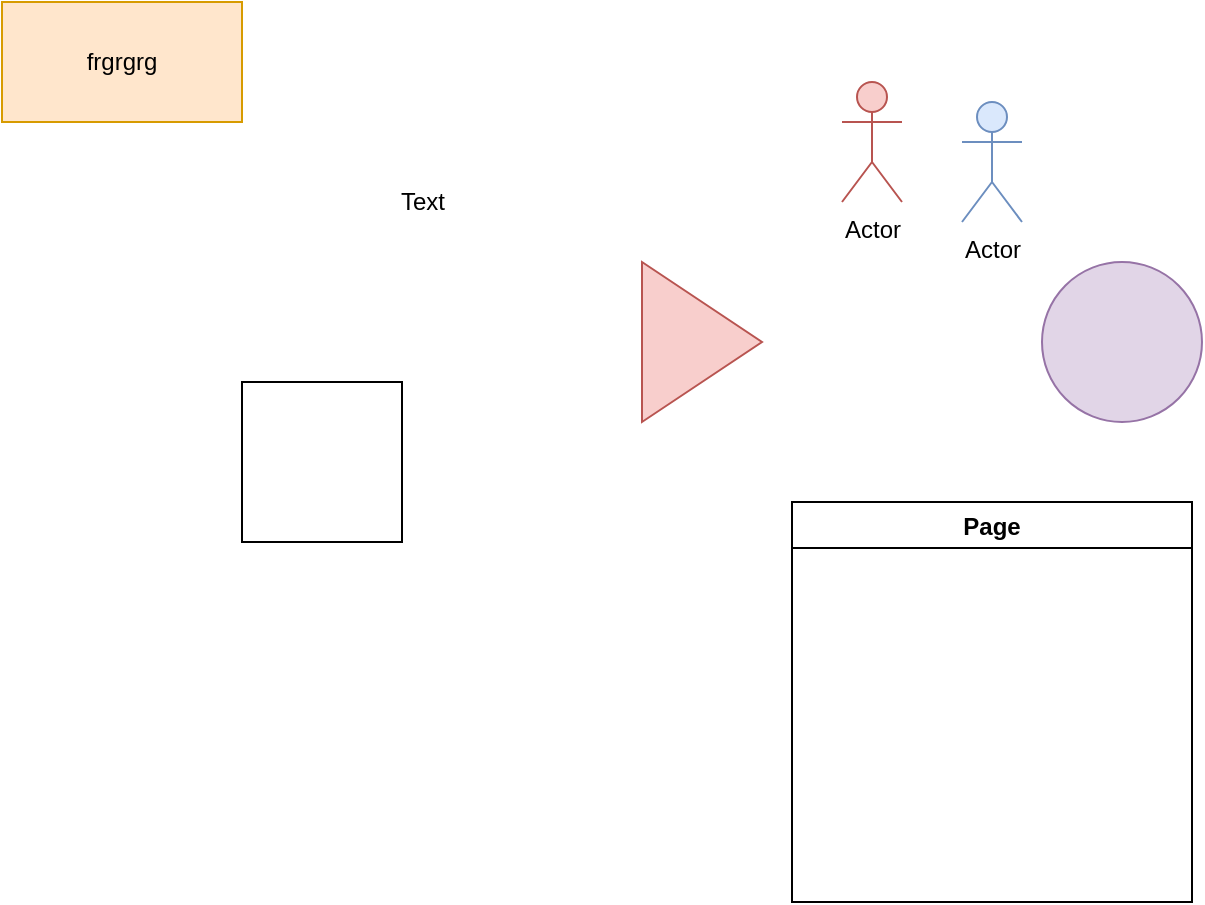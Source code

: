 <mxfile version="15.4.3" type="github">
  <diagram id="xE8j3Ur5t0lkxLYd9usm" name="Page-1">
    <mxGraphModel dx="1038" dy="579" grid="1" gridSize="10" guides="1" tooltips="1" connect="1" arrows="1" fold="1" page="1" pageScale="1" pageWidth="827" pageHeight="1169" math="0" shadow="0">
      <root>
        <mxCell id="0" />
        <mxCell id="1" parent="0" />
        <mxCell id="HC3bf_5bRKDgphqwsUaX-1" value="frgrgrg" style="rounded=0;whiteSpace=wrap;html=1;fillColor=#ffe6cc;strokeColor=#d79b00;" parent="1" vertex="1">
          <mxGeometry x="100" y="80" width="120" height="60" as="geometry" />
        </mxCell>
        <mxCell id="HC3bf_5bRKDgphqwsUaX-2" value="Text" style="text;html=1;align=center;verticalAlign=middle;resizable=0;points=[];autosize=1;strokeColor=none;fillColor=none;" parent="1" vertex="1">
          <mxGeometry x="290" y="170" width="40" height="20" as="geometry" />
        </mxCell>
        <mxCell id="HC3bf_5bRKDgphqwsUaX-3" value="" style="whiteSpace=wrap;html=1;aspect=fixed;" parent="1" vertex="1">
          <mxGeometry x="220" y="270" width="80" height="80" as="geometry" />
        </mxCell>
        <mxCell id="9UVzAcFn43fJghln-tcb-1" value="" style="ellipse;whiteSpace=wrap;html=1;aspect=fixed;fillColor=#e1d5e7;strokeColor=#9673a6;" parent="1" vertex="1">
          <mxGeometry x="620" y="210" width="80" height="80" as="geometry" />
        </mxCell>
        <mxCell id="rmx8beCOETPxzY9aOZnD-1" value="" style="triangle;whiteSpace=wrap;html=1;fillColor=#f8cecc;strokeColor=#b85450;" vertex="1" parent="1">
          <mxGeometry x="420" y="210" width="60" height="80" as="geometry" />
        </mxCell>
        <mxCell id="q7HrgEL-oG4Zr9gfSllB-1" value="Actor" style="shape=umlActor;verticalLabelPosition=bottom;verticalAlign=top;html=1;outlineConnect=0;fillColor=#f8cecc;strokeColor=#b85450;" vertex="1" parent="1">
          <mxGeometry x="520" y="120" width="30" height="60" as="geometry" />
        </mxCell>
        <mxCell id="rmx8beCOETPxzY9aOZnD-2" value="Page" style="swimlane;horizontal=0;rotation=90;" vertex="1" parent="1">
          <mxGeometry x="495" y="330" width="200" height="200" as="geometry" />
        </mxCell>
        <mxCell id="q7HrgEL-oG4Zr9gfSllB-2" value="Actor" style="shape=umlActor;verticalLabelPosition=bottom;verticalAlign=top;html=1;outlineConnect=0;fillColor=#dae8fc;strokeColor=#6c8ebf;" vertex="1" parent="1">
          <mxGeometry x="580" y="130" width="30" height="60" as="geometry" />
        </mxCell>
      </root>
    </mxGraphModel>
  </diagram>
</mxfile>
